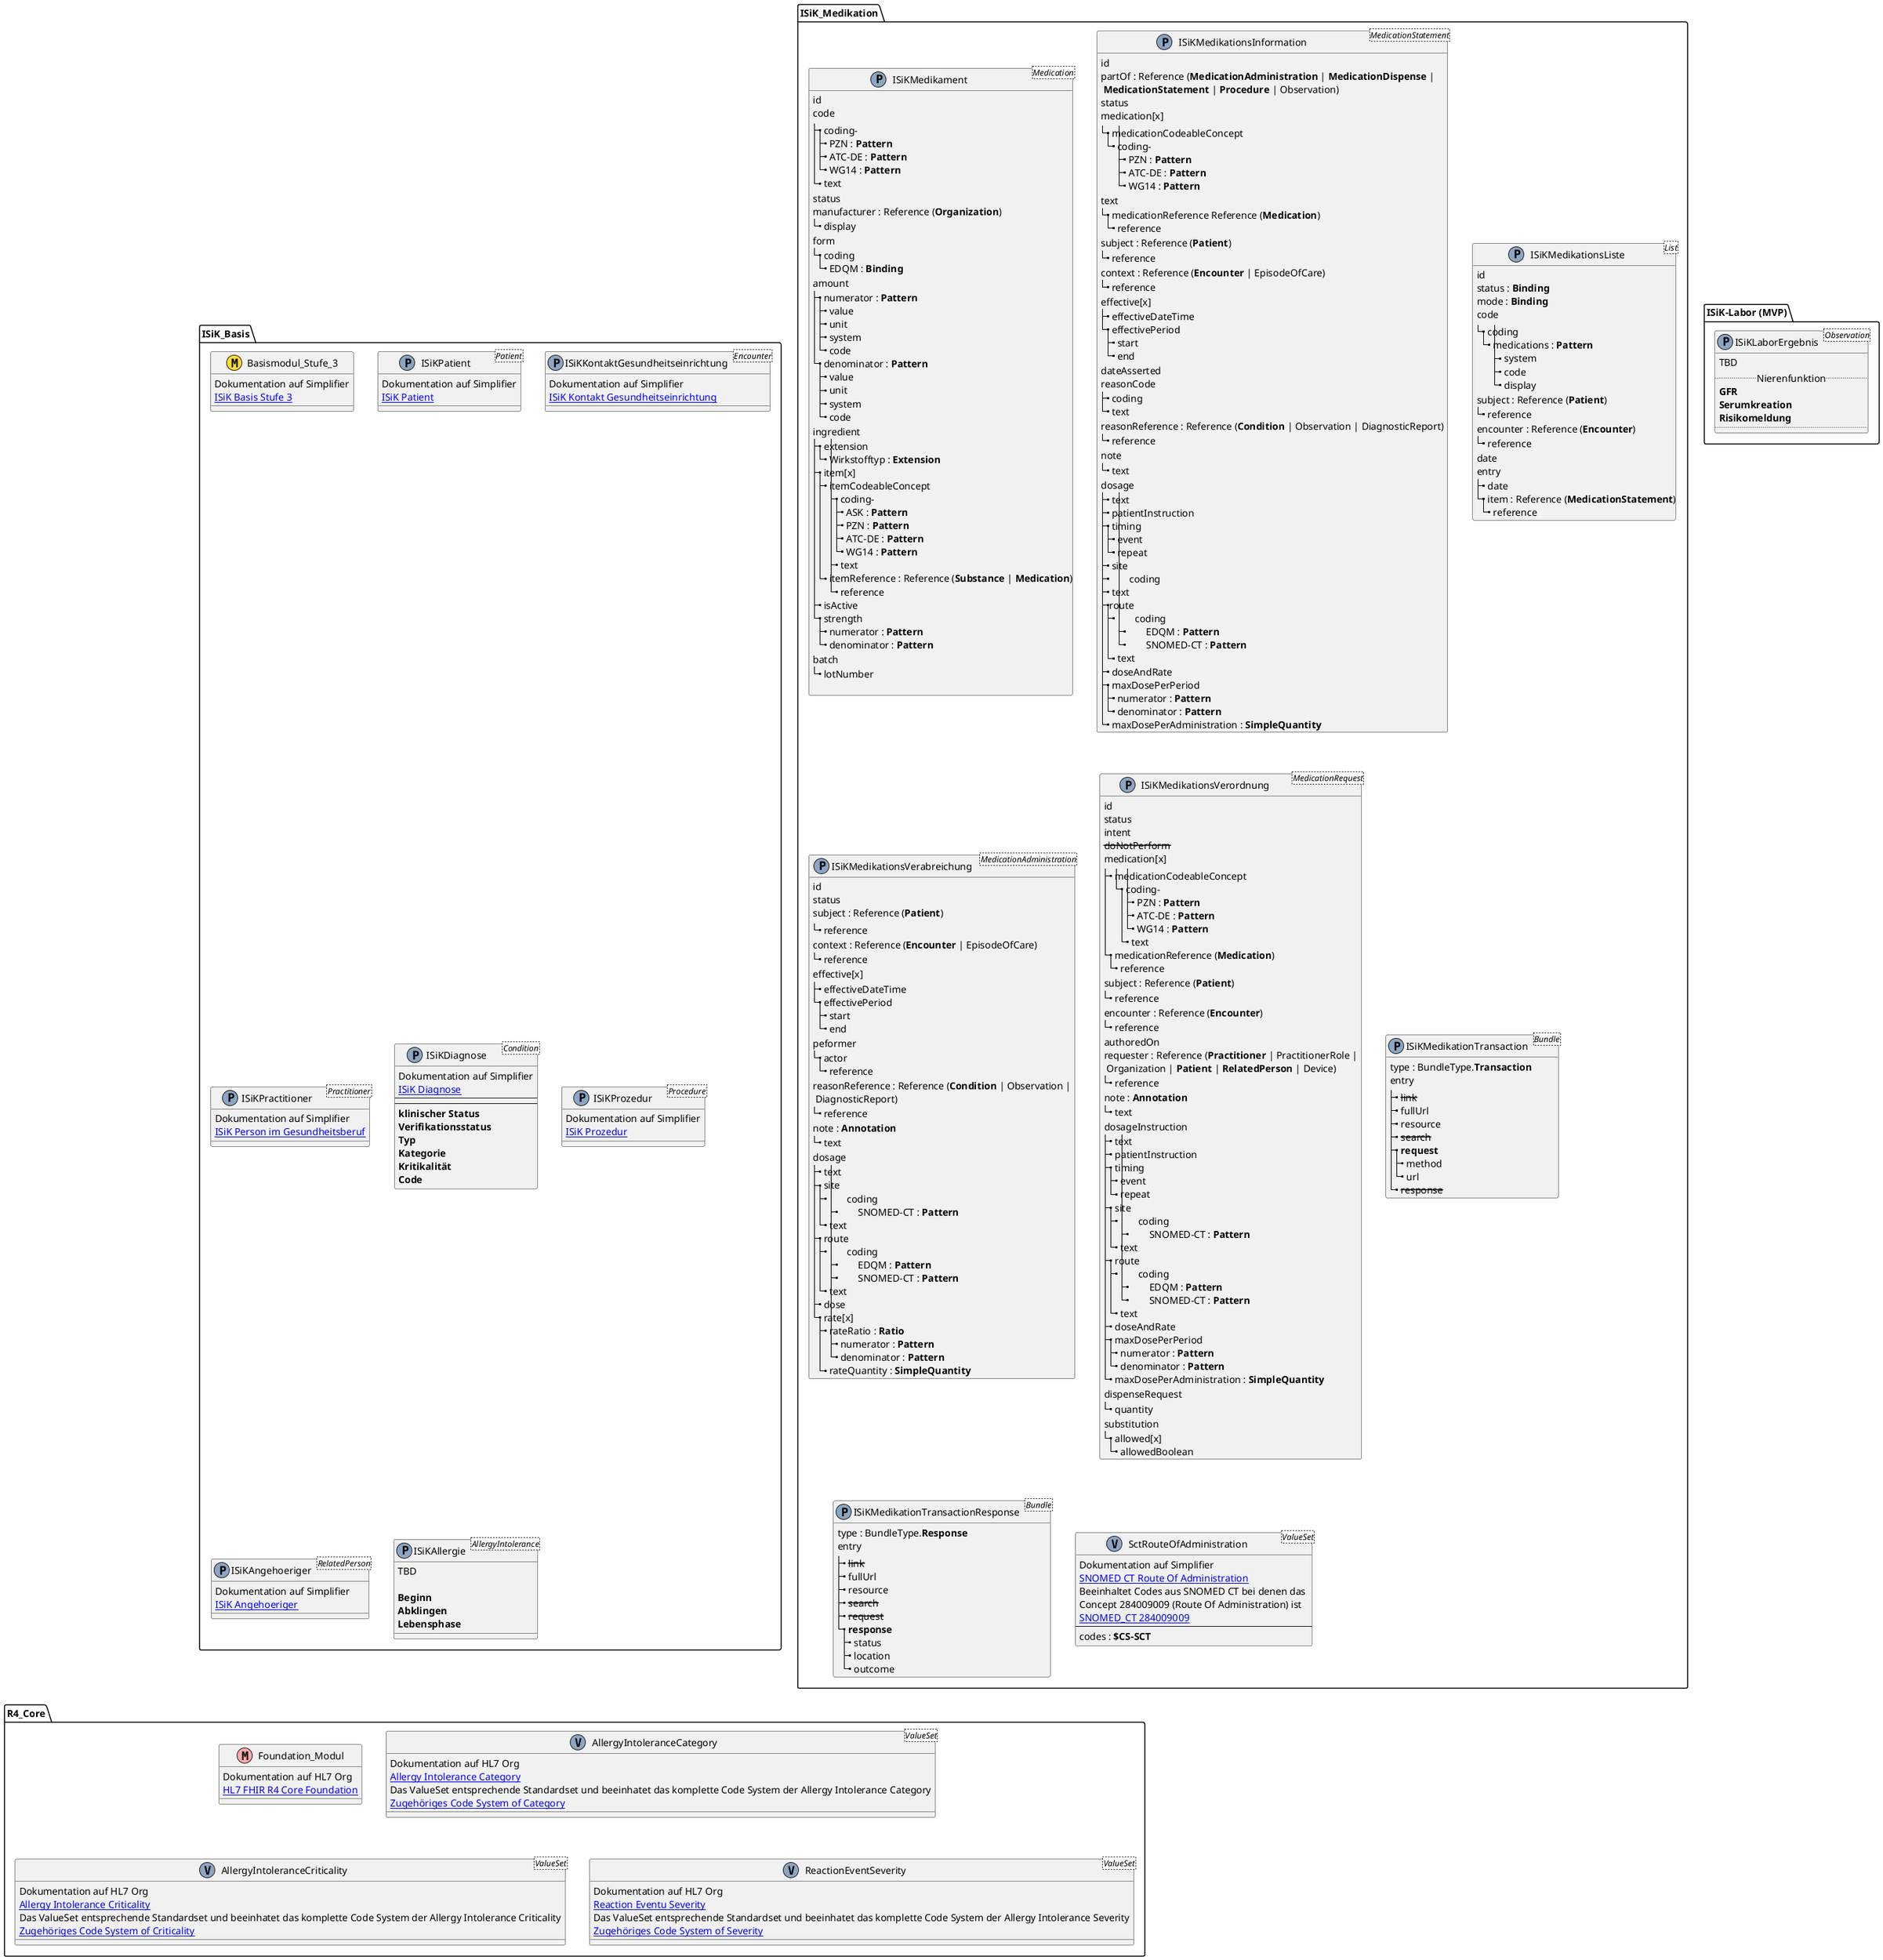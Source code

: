 @startuml

' verhindere Probleme mit gewinkelten Krähenfüßen
skinparam linetype ortho
 
' package Dummy{
' entity Entität01 {
'    optionales Attribut
'    **optionales fettes Attribut**
'    * **vorgeschriebens fettes Attribut**
' }
' 
' entity Entität01 {
'    optionales Attribut : text
'    **optionales fettes Attribut** nummer <<auto>>
'    * **vorgeschriebens fettes Attribut**
' }
' Entität01 }|..|| Entität02
' Entität03 }o..o| Entität04
' Entität05 ||--o{ Entität06
' Entität07 |o--|| Entität08
' }
 
 ' TODO:
 ' Vervollständigen im Sinne von: https://github.com/gematik/spec-ISiK-Medikation/blob/rc/main-stufe-4/Material/docs/Medikation%20Abgleich%20bestehende%20Spezifikationen.xlsx

namespace ISiK_Basis {
   class Basismodul_Stufe_3 <<(M,#FFDC36)>>{
      Dokumentation auf Simplifier 
      [[https://simplifier.net/isik-basis-v3/~introduction ISiK Basis Stufe 3]]
   }
   class ISiKPatient <Patient><<(P,#8DA5C4)>>{
      Dokumentation auf Simplifier 
      [[https://simplifier.net/isik-basis-v3/isikpatient ISiK Patient]]
   }
   class ISiKKontaktGesundheitseinrichtung <Encounter><<(P,#8DA5C4)>>{
      Dokumentation auf Simplifier 
      [[https://simplifier.net/isik-basis-v3/isikkontaktgesundheitseinrichtung ISiK Kontakt Gesundheitseinrichtung]]
   }
   class ISiKPractitioner <Practitioner><<(P,#8DA5C4)>>{
      Dokumentation auf Simplifier 
      [[https://simplifier.net/isik-basis-v3/isikpersonimgesundheitsberuf ISiK Person im Gesundheitsberuf]]
   }
   class ISiKDiagnose <Condition><<(P,#8DA5C4)>>{
      Dokumentation auf Simplifier 
      [[https://simplifier.net/isik-basis-v3/isikdiagnose ISiK Diagnose]]
   }
   class ISiKProzedur <Procedure><<(P,#8DA5C4)>>{
      Dokumentation auf Simplifier 
      [[https://simplifier.net/isik-basis-v3/isikprozedur ISiK Prozedur]]
   }
   class ISiKAngehoeriger <RelatedPerson><<(P,#8DA5C4)>>{
      Dokumentation auf Simplifier 
      [[https://simplifier.net/isik-basis-v3/isikangehoeriger ISiK Angehoeriger]]
   }  
   class  ISiKAllergie <AllergyIntolerance><<(P,#8DA5C4)>>{
      TBD

      **Beginn**
      **Abklingen**
      **Lebensphase**
   }
   class  ISiKDiagnose <Condition><<(P,#8DA5C4)>>{
      --
      --
      **klinischer Status**
      **Verifikationsstatus**
      **Typ**
      **Kategorie**
      **Kritikalität**
      **Code**
   }
}


namespace ISiK_Medikation {
   class  ISiKMedikament <Medication><<(P,#8DA5C4)>>{
      id
      code
      |_ coding­
         |_ PZN : **Pattern**
         |_ ATC-DE : **Pattern**
         |_ WG14 : **Pattern**
      |_ text
      status
      manufacturer : Reference (**Organization**)
      |_ display
      form 
      |_ coding
         |_ EDQM : **Binding**
      amount
      |_ numerator : **Pattern**
         |_ value
         |_ unit
         |_ system
         |_ code
      |_ denominator : **Pattern**
         |_ value
         |_ unit
         |_ system
         |_ code
      ingredient
      |_ extension
         |_ Wirkstofftyp : **Extension**
      |_ item[x]
         |_ itemCodeableConcept
            |_ coding­
               |_ ASK : **Pattern**
               |_ PZN : **Pattern**
               |_ ATC-DE : **Pattern**
               |_ WG14 : **Pattern**
            |_ text
         |_ itemReference : Reference (**Substance** | **Medication**)
            |_ reference
      |_ isActive
      |_ strength
         |_ numerator : **Pattern**
         '   |_ value
         '   |_ unit
         '   |_ system
         '   |_ code
         |_ denominator : **Pattern**
         '   |_ value
         '   |_ unit
         '   |_ system
         '   |_ code
      batch
      |_ lotNumber

   }
   'ISiKMedikation::itemReference --> ISiKMedikation

   class ISiKMedikationsInformation <MedicationStatement><<(P,#8DA5C4)>>{
      id	
      partOf : Reference (**MedicationAdministration** | **MedicationDispense** |\n **MedicationStatement** | **Procedure** | Observation)
      status
      medication[x]
      |_ medicationCodeableConcept
         |_ coding­
            |_ PZN : **Pattern**
            |_ ATC-DE : **Pattern**
            |_ WG14 : **Pattern**
         text
      |_ medicationReference Reference (**Medication**)
         |_ reference
      subject : Reference (**Patient**)
         |_ reference
      context : Reference (**Encounter** | EpisodeOfCare)
         |_ reference
      effective[x]
      |_ effectiveDateTime
      |_ effectivePeriod
         |_ start
         |_ end
      dateAsserted
      reasonCode
      |_ coding
         '|_ system
         '|_ code
         '|_ display
      |_ text
      reasonReference : Reference (**Condition** | Observation | DiagnosticReport)
      |_ reference
      note
      |_ text
      dosage
      |_ text
      |_ patientInstruction
      |_ timing
         |_ event
         |_ repeat
      |_ site
      |_	coding
      |_ text
      |_route
         |_	coding
            |_	EDQM : **Pattern**
            |_	SNOMED-CT : **Pattern**
         |_ text	
      |_ doseAndRate
         '|_ dose[x]
         '   |_ doseRange
         '   |_ doseQuantity
         '|_ rate[x]
         '   |_ rateRatio
         '   |_ rateRange
         '   |_ rateQuantity
      |_ maxDosePerPeriod
         |_ numerator : **Pattern**
         |_ denominator : **Pattern**
      |_ maxDosePerAdministration : **SimpleQuantity**
         '|_ value
         '|_ unit
         '|_ system
         '|_ code
   }
   'ISiKMedikationsInformation::medicationReference ---> ISiKMedikation
   
   class  ISiKMedikationsListe <List><<(P,#8DA5C4)>>{
      id
      status : **Binding**
      mode : **Binding**
      code
      |_ coding
         |_ medications : **Pattern**
            |_ system
            |_ code
            |_ display
      subject : Reference (**Patient**)
      |_ reference
      encounter : Reference (**Encounter**)
      |_ reference
      date
      entry
      |_ date
      |_ item : Reference (**MedicationStatement**)
         |_ reference
   }
   'ISiKMedikationsListe::item --> ISiKMedikationsInformation

   class ISiKMedikationsVerabreichung <MedicationAdministration><<(P,#8DA5C4)>>{
      id
      status
      subject : Reference (**Patient**)
      |_ reference
      context : Reference (**Encounter** | EpisodeOfCare)
      |_ reference
      effective[x]
      |_ effectiveDateTime
      |_ effectivePeriod
         |_ start
         |_ end
      peformer
      |_ actor
         |_ reference
      reasonReference : Reference (**Condition** | Observation |\n DiagnosticReport)
      |_ reference
      note : **Annotation**
      |_ text
      dosage
      |_ text
      |_ site
         |_	coding
            |_	SNOMED-CT : **Pattern**
         |_ text	
      |_ route
         |_	coding
            |_	EDQM : **Pattern**
            |_	SNOMED-CT : **Pattern**
         |_ text	
      |_ dose
      |_ rate[x]
         |_ rateRatio : **Ratio**
            |_ numerator : **Pattern**
            |_ denominator : **Pattern**
         |_ rateQuantity : **SimpleQuantity**
   }

   class ISiKMedikationsVerordnung <MedicationRequest><<(P,#8DA5C4)>>{
      id
      status
      intent
      <s>doNotPerform</s>
      medication[x]
      |_ medicationCodeableConcept
          |_ coding­
               |_ PZN : **Pattern**
               |_ ATC-DE : **Pattern**
               |_ WG14 : **Pattern**
            |_ text
      |_ medicationReference (**Medication**)
         |_ reference
      subject : Reference (**Patient**)
      |_ reference
      encounter : Reference (**Encounter**)
      |_ reference
      authoredOn
      requester : Reference (**Practitioner** | PractitionerRole |\n Organization | **Patient** | **RelatedPerson** | Device)
      |_ reference
      note : **Annotation**
      |_ text
      dosageInstruction
      |_ text
      |_ patientInstruction
      |_ timing	
         |_ event
         |_ repeat
      |_ site
         |_	coding
            |_	SNOMED-CT : **Pattern**
         |_ text	
      |_ route
         |_	coding
            |_	EDQM : **Pattern**
            |_	SNOMED-CT : **Pattern**
         |_ text	
      |_ doseAndRate
         '|_ dose[x]
         '   |_ doseRange
         '   |_ doseQuantity
         '|_ rate[x]
         '   |_ rateRatio
         '   |_ rateRange
         '   |_ rateQuantity
      |_ maxDosePerPeriod
         |_ numerator : **Pattern**
         |_ denominator : **Pattern**
      |_ maxDosePerAdministration : **SimpleQuantity**
         '|_ value
         '|_ unit
         '|_ system
         '|_ code
      dispenseRequest
      |_ quantity
      substitution
      |_ allowed[x]
         |_ allowedBoolean
   }

   class ISiKMedikationTransaction <Bundle><<(P,#8DA5C4)>>{
      type : BundleType.**Transaction**
      entry
      |_ <s>link</s>
      |_ fullUrl
      |_ resource
      |_ <s>search</s>
      |_ **request**
         |_ method
         |_ url
      |_ <s>response</s>
   }
   class ISiKMedikationTransactionResponse <Bundle><<(P,#8DA5C4)>>{
      type : BundleType.**Response**
      entry
      |_ <s>link</s>
      |_ fullUrl
      |_ resource
      |_ <s>search</s>
      |_ <s>request</s>
      |_ **response**
         |_ status
         |_ location
         |_ outcome
   }
   class SctRouteOfAdministration <ValueSet><<(V,#8DA5C4)>>{
      Dokumentation auf Simplifier 
      [[https://simplifier.net/isik-medikation-v3/sctrouteofadministration SNOMED CT Route Of Administration]]
      Beeinhaltet Codes aus SNOMED CT bei denen das \nConcept 284009009 (Route Of Administration) ist
      [[https://simplifier.net/packages/hl7.fhir.r4.core/4.0.1/files/80147 SNOMED_CT 284009009]]
      --
      codes : **$CS-SCT** 
   }
}

package "ISiK-Labor (MVP)"{
   class  ISiKLaborErgebnis <Observation><<(P,#8DA5C4)>>{
      TBD
      ..Nierenfunktion..
         **GFR**
         **Serumkreation**
         **Risikomeldung**
      ..
   }
}

namespace R4_Core {
   class Foundation_Modul <<(M,#FFAAAA)>>{
      Dokumentation auf HL7 Org
      [[https://hl7.org/fhir/R4/ HL7 FHIR R4 Core Foundation]]
   }
   
   class AllergyIntoleranceCategory <ValueSet><<(V,#8DA5C4)>>{
      Dokumentation auf HL7 Org 
      [[https://hl7.org/fhir/R4/valueset-allergy-intolerance-category.html Allergy Intolerance Category]]
      Das ValueSet entsprechende Standardset und beeinhatet das komplette Code System der Allergy Intolerance Category
      [[https://hl7.org/fhir/R4/codesystem-allergy-intolerance-category.html Zugehöriges Code System of Category]]
   }
   class AllergyIntoleranceCriticality <ValueSet><<(V,#8DA5C4)>>{
      Dokumentation auf HL7 Org 
      [[https://hl7.org/fhir/R4/valueset-allergy-intolerance-criticality.html Allergy Intolerance Criticality]]
      Das ValueSet entsprechende Standardset und beeinhatet das komplette Code System der Allergy Intolerance Criticality
      [[https://hl7.org/fhir/R4/codesystem-allergy-intolerance-criticality.html Zugehöriges Code System of Criticality]]
   }
   class ReactionEventSeverity <ValueSet><<(V,#8DA5C4)>>{
      Dokumentation auf HL7 Org 
      [[https://hl7.org/fhir/R4/valueset-reaction-event-severity.html Reaction Eventu Severity]]
      Das ValueSet entsprechende Standardset und beeinhatet das komplette Code System der Allergy Intolerance Severity
      [[https://hl7.org/fhir/R4/codesystem-reaction-event-severity.html Zugehöriges Code System of Severity]]
   }
}


@enduml